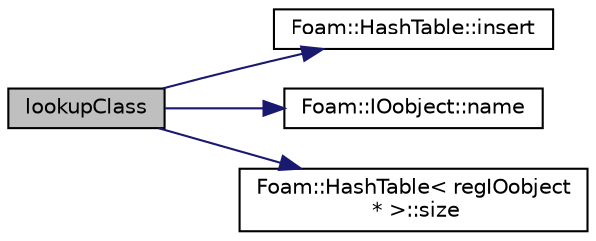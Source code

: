 digraph "lookupClass"
{
  bgcolor="transparent";
  edge [fontname="Helvetica",fontsize="10",labelfontname="Helvetica",labelfontsize="10"];
  node [fontname="Helvetica",fontsize="10",shape=record];
  rankdir="LR";
  Node1 [label="lookupClass",height=0.2,width=0.4,color="black", fillcolor="grey75", style="filled", fontcolor="black"];
  Node1 -> Node2 [color="midnightblue",fontsize="10",style="solid",fontname="Helvetica"];
  Node2 [label="Foam::HashTable::insert",height=0.2,width=0.4,color="black",URL="$a00986.html#a5eee1e0e199ad59b9cb3916cd42156e0",tooltip="Insert a new hashedEntry. "];
  Node1 -> Node3 [color="midnightblue",fontsize="10",style="solid",fontname="Helvetica"];
  Node3 [label="Foam::IOobject::name",height=0.2,width=0.4,color="black",URL="$a01181.html#a75b72488d2e82151b025744974919d5d",tooltip="Return name. "];
  Node1 -> Node4 [color="midnightblue",fontsize="10",style="solid",fontname="Helvetica"];
  Node4 [label="Foam::HashTable\< regIOobject\l * \>::size",height=0.2,width=0.4,color="black",URL="$a00986.html#a723361dc2020160f5492e8fe2d09fa44",tooltip="Return number of elements in table. "];
}
